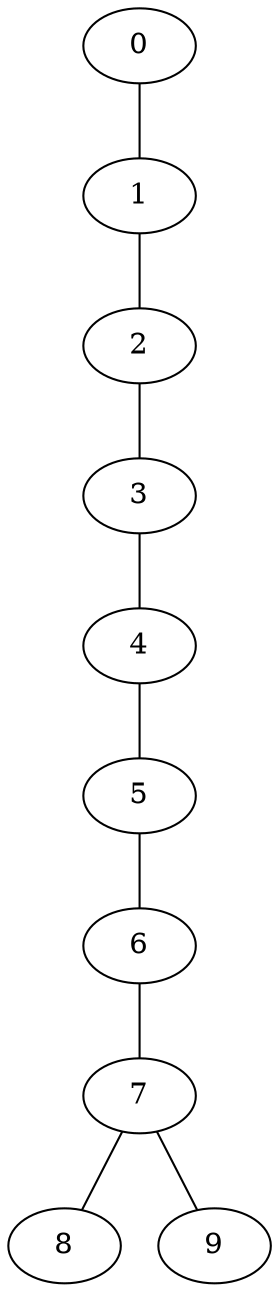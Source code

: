 graph G {
0;
1;
2;
3;
4;
5;
6;
7;
8;
9;
0--1 ;
1--2 ;
2--3 ;
3--4 ;
4--5 ;
5--6 ;
6--7 ;
7--8 ;
7--9 ;
}
